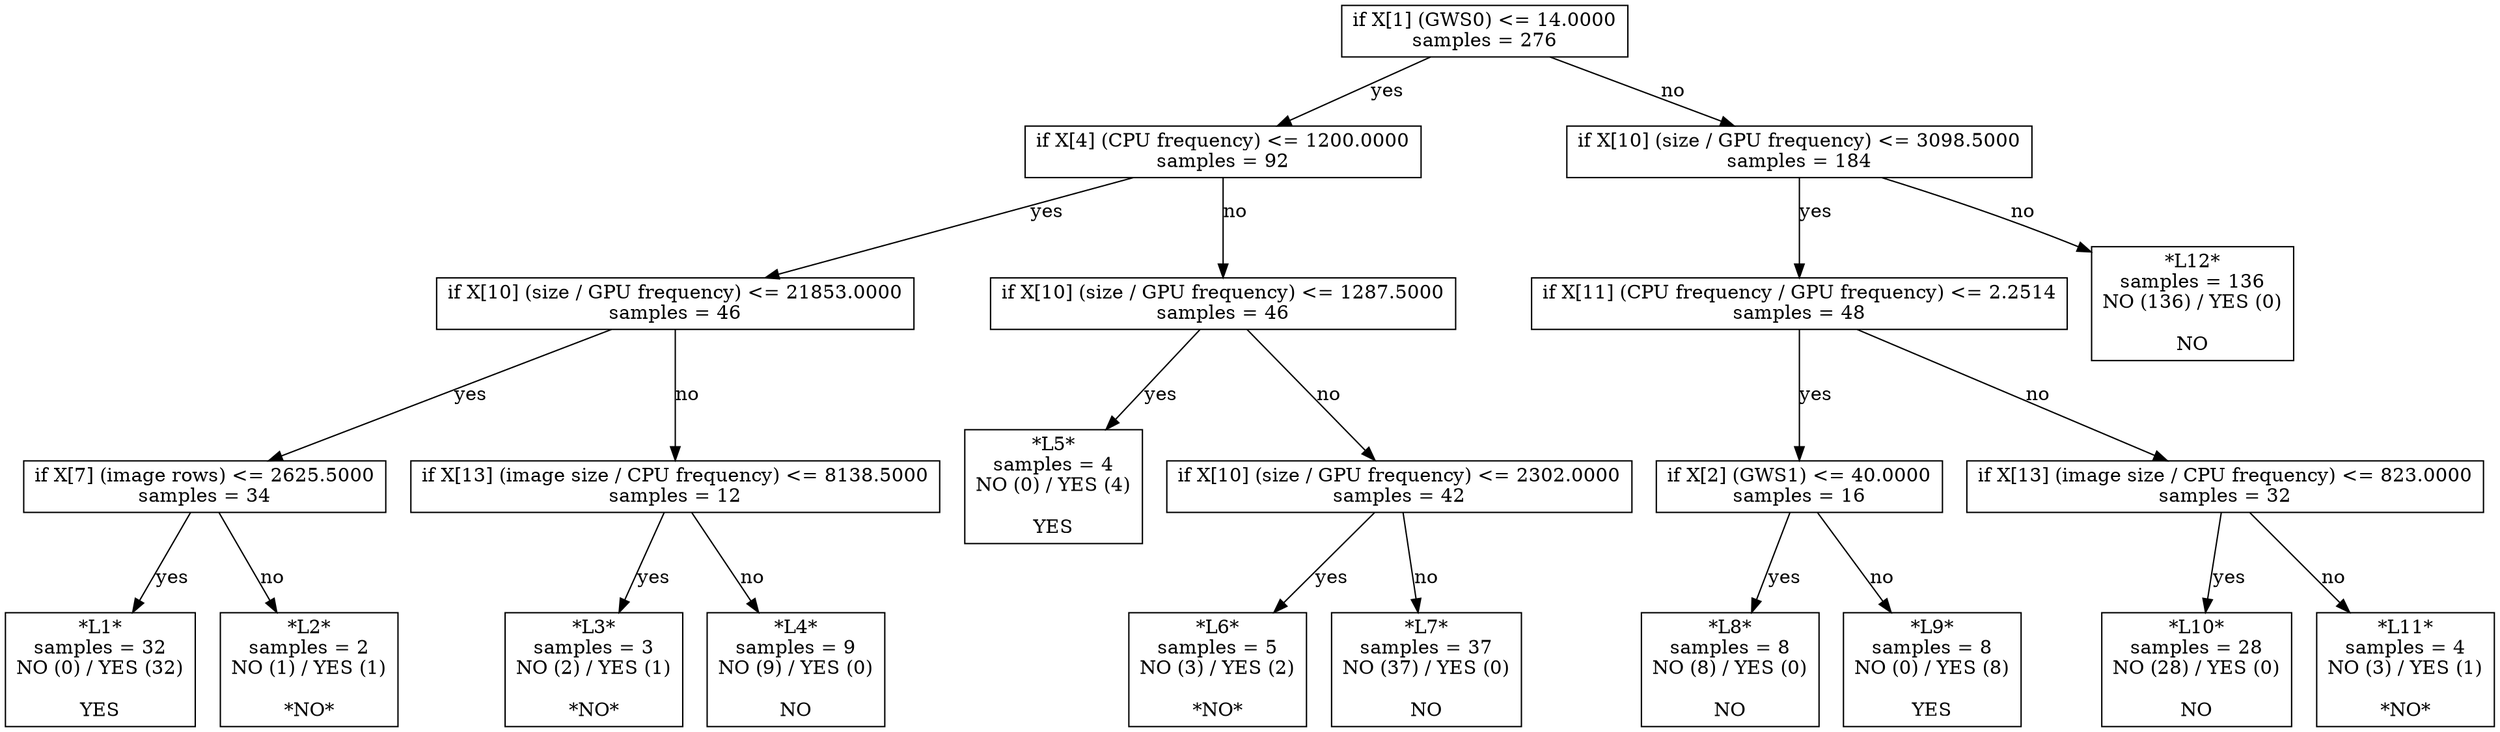 digraph Tree {
0 [label="if X[1] (GWS0) <= 14.0000\nsamples = 276", shape="box"] ;
1 [label="if X[4] (CPU frequency) <= 1200.0000\nsamples = 92", shape="box"] ;
0 -> 1 [label="yes"];
2 [label="if X[10] (size / GPU frequency) <= 21853.0000\nsamples = 46", shape="box"] ;
1 -> 2 [label="yes"];
3 [label="if X[7] (image rows) <= 2625.5000\nsamples = 34", shape="box"] ;
2 -> 3 [label="yes"];
4 [label="*L1*\nsamples = 32\nNO (0) / YES (32)\n\nYES", shape="box"] ;
3 -> 4 [label="yes"];
5 [label="*L2*\nsamples = 2\nNO (1) / YES (1)\n\n*NO*", shape="box"] ;
3 -> 5 [label="no"];
6 [label="if X[13] (image size / CPU frequency) <= 8138.5000\nsamples = 12", shape="box"] ;
2 -> 6 [label="no"];
7 [label="*L3*\nsamples = 3\nNO (2) / YES (1)\n\n*NO*", shape="box"] ;
6 -> 7 [label="yes"];
8 [label="*L4*\nsamples = 9\nNO (9) / YES (0)\n\nNO", shape="box"] ;
6 -> 8 [label="no"];
9 [label="if X[10] (size / GPU frequency) <= 1287.5000\nsamples = 46", shape="box"] ;
1 -> 9 [label="no"];
10 [label="*L5*\nsamples = 4\nNO (0) / YES (4)\n\nYES", shape="box"] ;
9 -> 10 [label="yes"];
11 [label="if X[10] (size / GPU frequency) <= 2302.0000\nsamples = 42", shape="box"] ;
9 -> 11 [label="no"];
12 [label="*L6*\nsamples = 5\nNO (3) / YES (2)\n\n*NO*", shape="box"] ;
11 -> 12 [label="yes"];
13 [label="*L7*\nsamples = 37\nNO (37) / YES (0)\n\nNO", shape="box"] ;
11 -> 13 [label="no"];
14 [label="if X[10] (size / GPU frequency) <= 3098.5000\nsamples = 184", shape="box"] ;
0 -> 14 [label="no"];
15 [label="if X[11] (CPU frequency / GPU frequency) <= 2.2514\nsamples = 48", shape="box"] ;
14 -> 15 [label="yes"];
16 [label="if X[2] (GWS1) <= 40.0000\nsamples = 16", shape="box"] ;
15 -> 16 [label="yes"];
17 [label="*L8*\nsamples = 8\nNO (8) / YES (0)\n\nNO", shape="box"] ;
16 -> 17 [label="yes"];
18 [label="*L9*\nsamples = 8\nNO (0) / YES (8)\n\nYES", shape="box"] ;
16 -> 18 [label="no"];
19 [label="if X[13] (image size / CPU frequency) <= 823.0000\nsamples = 32", shape="box"] ;
15 -> 19 [label="no"];
20 [label="*L10*\nsamples = 28\nNO (28) / YES (0)\n\nNO", shape="box"] ;
19 -> 20 [label="yes"];
21 [label="*L11*\nsamples = 4\nNO (3) / YES (1)\n\n*NO*", shape="box"] ;
19 -> 21 [label="no"];
22 [label="*L12*\nsamples = 136\nNO (136) / YES (0)\n\nNO", shape="box"] ;
14 -> 22 [label="no"];
}
